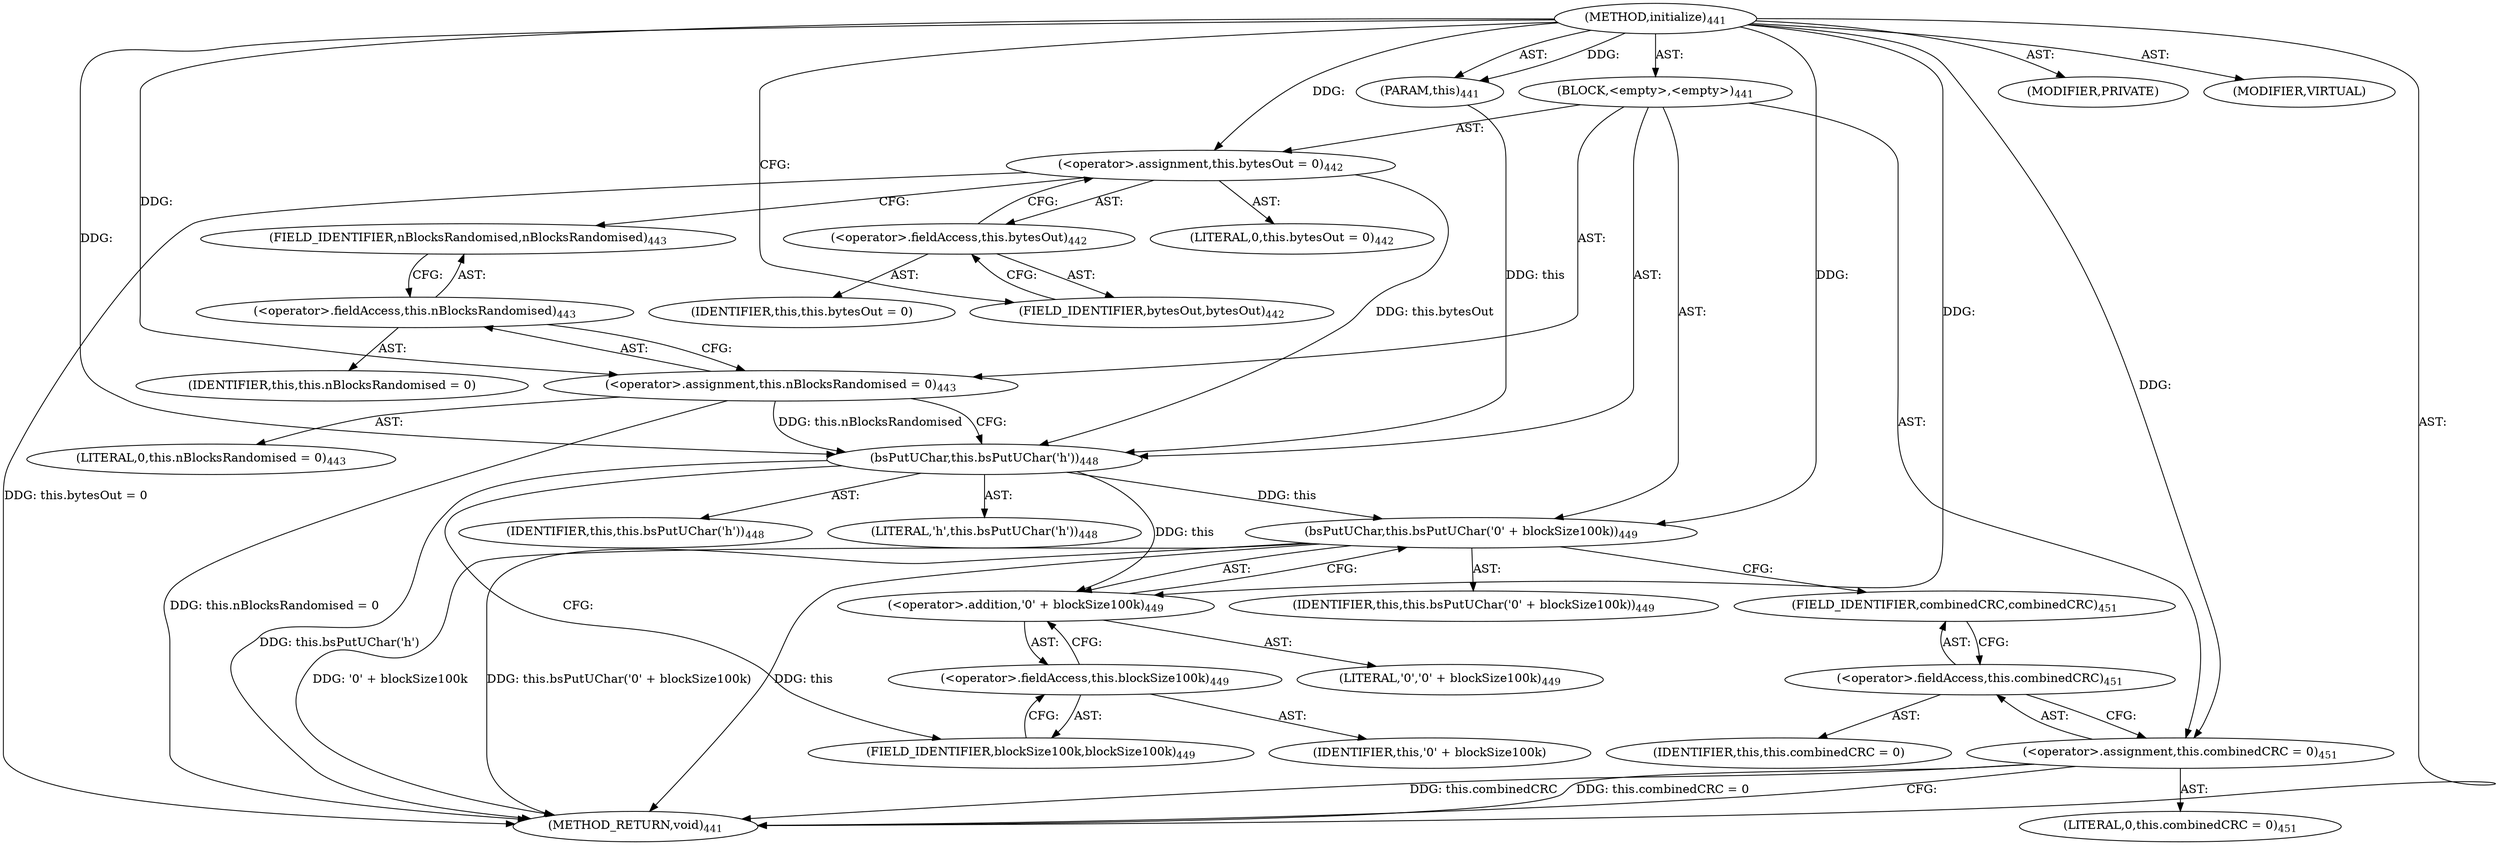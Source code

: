 digraph "initialize" {  
"111669149706" [label = <(METHOD,initialize)<SUB>441</SUB>> ]
"115964116996" [label = <(PARAM,this)<SUB>441</SUB>> ]
"25769803830" [label = <(BLOCK,&lt;empty&gt;,&lt;empty&gt;)<SUB>441</SUB>> ]
"30064771524" [label = <(&lt;operator&gt;.assignment,this.bytesOut = 0)<SUB>442</SUB>> ]
"30064771525" [label = <(&lt;operator&gt;.fieldAccess,this.bytesOut)<SUB>442</SUB>> ]
"68719477144" [label = <(IDENTIFIER,this,this.bytesOut = 0)> ]
"55834574944" [label = <(FIELD_IDENTIFIER,bytesOut,bytesOut)<SUB>442</SUB>> ]
"90194313345" [label = <(LITERAL,0,this.bytesOut = 0)<SUB>442</SUB>> ]
"30064771526" [label = <(&lt;operator&gt;.assignment,this.nBlocksRandomised = 0)<SUB>443</SUB>> ]
"30064771527" [label = <(&lt;operator&gt;.fieldAccess,this.nBlocksRandomised)<SUB>443</SUB>> ]
"68719477145" [label = <(IDENTIFIER,this,this.nBlocksRandomised = 0)> ]
"55834574945" [label = <(FIELD_IDENTIFIER,nBlocksRandomised,nBlocksRandomised)<SUB>443</SUB>> ]
"90194313346" [label = <(LITERAL,0,this.nBlocksRandomised = 0)<SUB>443</SUB>> ]
"30064771528" [label = <(bsPutUChar,this.bsPutUChar('h'))<SUB>448</SUB>> ]
"68719476745" [label = <(IDENTIFIER,this,this.bsPutUChar('h'))<SUB>448</SUB>> ]
"90194313347" [label = <(LITERAL,'h',this.bsPutUChar('h'))<SUB>448</SUB>> ]
"30064771529" [label = <(bsPutUChar,this.bsPutUChar('0' + blockSize100k))<SUB>449</SUB>> ]
"68719476746" [label = <(IDENTIFIER,this,this.bsPutUChar('0' + blockSize100k))<SUB>449</SUB>> ]
"30064771530" [label = <(&lt;operator&gt;.addition,'0' + blockSize100k)<SUB>449</SUB>> ]
"90194313348" [label = <(LITERAL,'0','0' + blockSize100k)<SUB>449</SUB>> ]
"30064771531" [label = <(&lt;operator&gt;.fieldAccess,this.blockSize100k)<SUB>449</SUB>> ]
"68719477146" [label = <(IDENTIFIER,this,'0' + blockSize100k)> ]
"55834574946" [label = <(FIELD_IDENTIFIER,blockSize100k,blockSize100k)<SUB>449</SUB>> ]
"30064771532" [label = <(&lt;operator&gt;.assignment,this.combinedCRC = 0)<SUB>451</SUB>> ]
"30064771533" [label = <(&lt;operator&gt;.fieldAccess,this.combinedCRC)<SUB>451</SUB>> ]
"68719477147" [label = <(IDENTIFIER,this,this.combinedCRC = 0)> ]
"55834574947" [label = <(FIELD_IDENTIFIER,combinedCRC,combinedCRC)<SUB>451</SUB>> ]
"90194313349" [label = <(LITERAL,0,this.combinedCRC = 0)<SUB>451</SUB>> ]
"133143986232" [label = <(MODIFIER,PRIVATE)> ]
"133143986233" [label = <(MODIFIER,VIRTUAL)> ]
"128849018890" [label = <(METHOD_RETURN,void)<SUB>441</SUB>> ]
  "111669149706" -> "115964116996"  [ label = "AST: "] 
  "111669149706" -> "25769803830"  [ label = "AST: "] 
  "111669149706" -> "133143986232"  [ label = "AST: "] 
  "111669149706" -> "133143986233"  [ label = "AST: "] 
  "111669149706" -> "128849018890"  [ label = "AST: "] 
  "25769803830" -> "30064771524"  [ label = "AST: "] 
  "25769803830" -> "30064771526"  [ label = "AST: "] 
  "25769803830" -> "30064771528"  [ label = "AST: "] 
  "25769803830" -> "30064771529"  [ label = "AST: "] 
  "25769803830" -> "30064771532"  [ label = "AST: "] 
  "30064771524" -> "30064771525"  [ label = "AST: "] 
  "30064771524" -> "90194313345"  [ label = "AST: "] 
  "30064771525" -> "68719477144"  [ label = "AST: "] 
  "30064771525" -> "55834574944"  [ label = "AST: "] 
  "30064771526" -> "30064771527"  [ label = "AST: "] 
  "30064771526" -> "90194313346"  [ label = "AST: "] 
  "30064771527" -> "68719477145"  [ label = "AST: "] 
  "30064771527" -> "55834574945"  [ label = "AST: "] 
  "30064771528" -> "68719476745"  [ label = "AST: "] 
  "30064771528" -> "90194313347"  [ label = "AST: "] 
  "30064771529" -> "68719476746"  [ label = "AST: "] 
  "30064771529" -> "30064771530"  [ label = "AST: "] 
  "30064771530" -> "90194313348"  [ label = "AST: "] 
  "30064771530" -> "30064771531"  [ label = "AST: "] 
  "30064771531" -> "68719477146"  [ label = "AST: "] 
  "30064771531" -> "55834574946"  [ label = "AST: "] 
  "30064771532" -> "30064771533"  [ label = "AST: "] 
  "30064771532" -> "90194313349"  [ label = "AST: "] 
  "30064771533" -> "68719477147"  [ label = "AST: "] 
  "30064771533" -> "55834574947"  [ label = "AST: "] 
  "30064771524" -> "55834574945"  [ label = "CFG: "] 
  "30064771526" -> "30064771528"  [ label = "CFG: "] 
  "30064771528" -> "55834574946"  [ label = "CFG: "] 
  "30064771529" -> "55834574947"  [ label = "CFG: "] 
  "30064771532" -> "128849018890"  [ label = "CFG: "] 
  "30064771525" -> "30064771524"  [ label = "CFG: "] 
  "30064771527" -> "30064771526"  [ label = "CFG: "] 
  "30064771530" -> "30064771529"  [ label = "CFG: "] 
  "30064771533" -> "30064771532"  [ label = "CFG: "] 
  "55834574944" -> "30064771525"  [ label = "CFG: "] 
  "55834574945" -> "30064771527"  [ label = "CFG: "] 
  "30064771531" -> "30064771530"  [ label = "CFG: "] 
  "55834574947" -> "30064771533"  [ label = "CFG: "] 
  "55834574946" -> "30064771531"  [ label = "CFG: "] 
  "111669149706" -> "55834574944"  [ label = "CFG: "] 
  "30064771524" -> "128849018890"  [ label = "DDG: this.bytesOut = 0"] 
  "30064771526" -> "128849018890"  [ label = "DDG: this.nBlocksRandomised = 0"] 
  "30064771528" -> "128849018890"  [ label = "DDG: this.bsPutUChar('h')"] 
  "30064771529" -> "128849018890"  [ label = "DDG: this"] 
  "30064771529" -> "128849018890"  [ label = "DDG: '0' + blockSize100k"] 
  "30064771529" -> "128849018890"  [ label = "DDG: this.bsPutUChar('0' + blockSize100k)"] 
  "30064771532" -> "128849018890"  [ label = "DDG: this.combinedCRC"] 
  "30064771532" -> "128849018890"  [ label = "DDG: this.combinedCRC = 0"] 
  "111669149706" -> "115964116996"  [ label = "DDG: "] 
  "111669149706" -> "30064771524"  [ label = "DDG: "] 
  "111669149706" -> "30064771526"  [ label = "DDG: "] 
  "111669149706" -> "30064771532"  [ label = "DDG: "] 
  "115964116996" -> "30064771528"  [ label = "DDG: this"] 
  "30064771524" -> "30064771528"  [ label = "DDG: this.bytesOut"] 
  "30064771526" -> "30064771528"  [ label = "DDG: this.nBlocksRandomised"] 
  "111669149706" -> "30064771528"  [ label = "DDG: "] 
  "30064771528" -> "30064771529"  [ label = "DDG: this"] 
  "111669149706" -> "30064771529"  [ label = "DDG: "] 
  "111669149706" -> "30064771530"  [ label = "DDG: "] 
  "30064771528" -> "30064771530"  [ label = "DDG: this"] 
}
